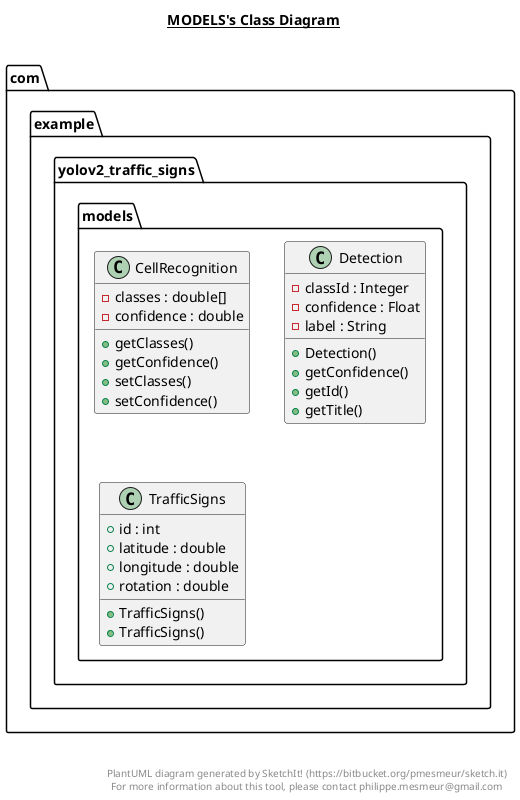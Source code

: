 @startuml

title __MODELS's Class Diagram__\n

  namespace com.example.yolov2_traffic_signs {
    namespace models {
      class com.example.yolov2_traffic_signs.models.CellRecognition {
          - classes : double[]
          - confidence : double
          + getClasses()
          + getConfidence()
          + setClasses()
          + setConfidence()
      }

      class com.example.yolov2_traffic_signs.models.Detection {
            - classId : Integer
            - confidence : Float
            - label : String
            + Detection()
            + getConfidence()
            + getId()
            + getTitle()
       }

       class com.example.yolov2_traffic_signs.models.TrafficSigns {
                 + id : int
                 + latitude : double
                 + longitude : double
                 + rotation : double
                 + TrafficSigns()
                 + TrafficSigns()
             }
    }
}

  



right footer


PlantUML diagram generated by SketchIt! (https://bitbucket.org/pmesmeur/sketch.it)
For more information about this tool, please contact philippe.mesmeur@gmail.com
endfooter

@enduml
